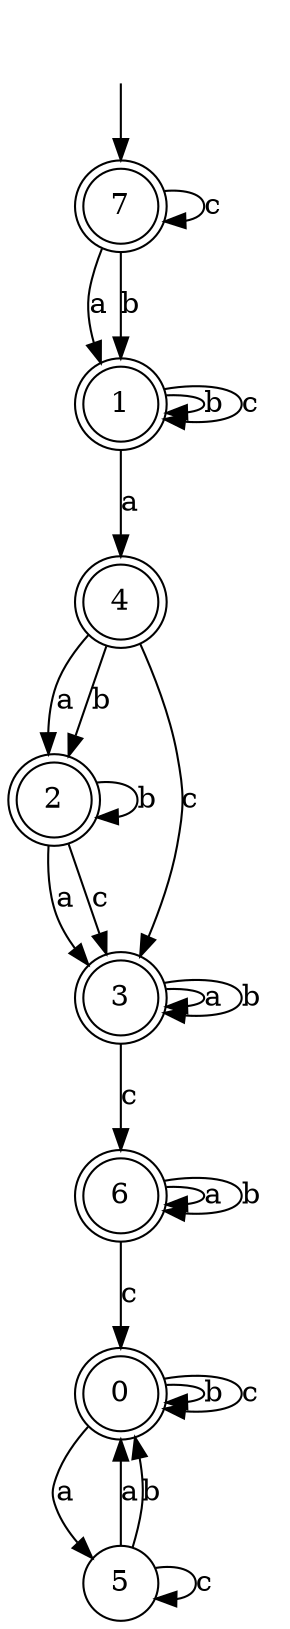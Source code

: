 digraph g {
__start [label=""shape=none]
	7[shape="doublecircle" label="7"]
	0[shape="doublecircle" label="0"]
	1[shape="doublecircle" label="1"]
	2[shape="doublecircle" label="2"]
	3[shape="doublecircle" label="3"]
	4[shape="doublecircle" label="4"]
	5[shape="circle" label="5"]
	6[shape="doublecircle" label="6"]

__start -> 7
	0 -> 5 [label="a"]
	0 -> 0 [label="b"]
	0 -> 0 [label="c"]
	1 -> 4 [label="a"]
	1 -> 1 [label="b"]
	1 -> 1 [label="c"]
	2 -> 3 [label="a"]
	2 -> 2 [label="b"]
	2 -> 3 [label="c"]
	3 -> 3 [label="a"]
	3 -> 3 [label="b"]
	3 -> 6 [label="c"]
	4 -> 2 [label="a"]
	4 -> 2 [label="b"]
	4 -> 3 [label="c"]
	5 -> 0 [label="a"]
	5 -> 0 [label="b"]
	5 -> 5 [label="c"]
	6 -> 6 [label="a"]
	6 -> 6 [label="b"]
	6 -> 0 [label="c"]
	7 -> 1 [label="a"]
	7 -> 1 [label="b"]
	7 -> 7 [label="c"]
}
